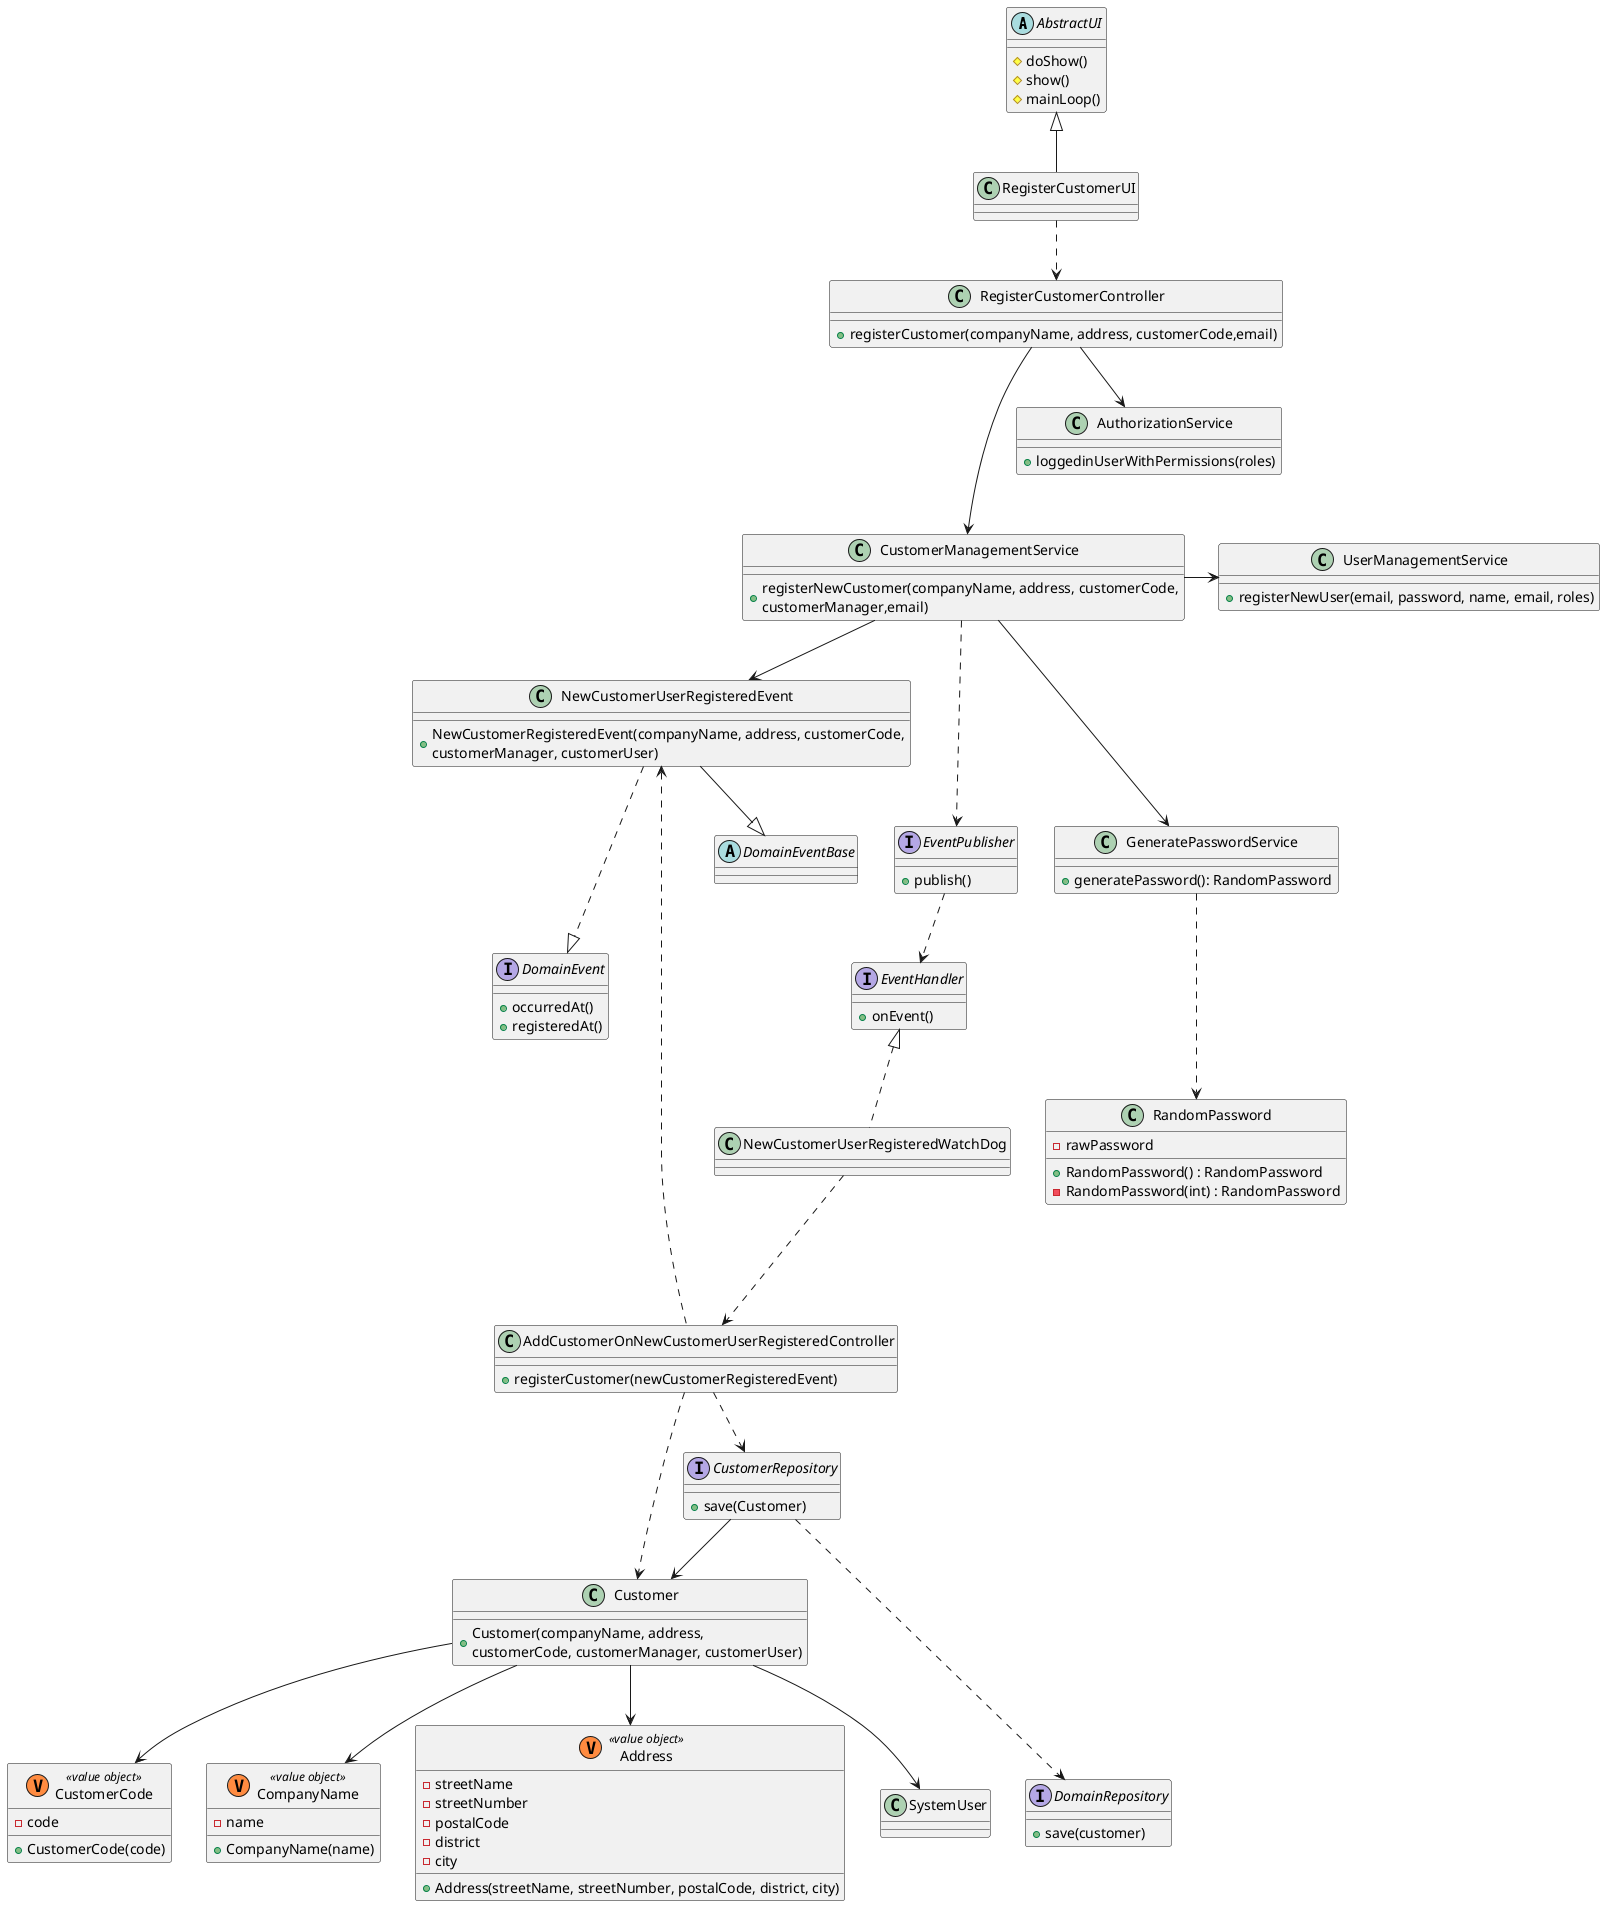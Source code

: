 @startuml



abstract class AbstractUI {
    # doShow()
    # show()
    # mainLoop()
}

class AuthorizationService {
    + loggedinUserWithPermissions(roles)
}

class UserManagementService {
    + registerNewUser(email, password, name, email, roles)
}
class CustomerManagementService {
    +  registerNewCustomer(companyName, address, customerCode,\ncustomerManager,email)
}

interface EventPublisher{
    + publish()
}
interface EventHandler{
    + onEvent()
}
interface DomainEvent{
    + occurredAt()
    + registeredAt()
}
interface DomainRepository{
+ save(customer)
}



class RegisterCustomerUI {

}

class RegisterCustomerController{
+ registerCustomer(companyName, address, customerCode,email)
}
class AddCustomerOnNewCustomerUserRegisteredController{
+ registerCustomer(newCustomerRegisteredEvent)
}
class GeneratePasswordService {
+ generatePassword(): RandomPassword
}

class RandomPassword{
- rawPassword
+ RandomPassword() : RandomPassword
- RandomPassword(int) : RandomPassword
}

class Customer{
+ Customer(companyName, address,\ncustomerCode, customerManager, customerUser)
}


interface CustomerRepository {
+ save(Customer)
}
class CustomerCode <<(V,#FF8B40) value object>>  {
- code
+ CustomerCode(code)
}
class CompanyName <<(V,#FF8B40) value object>> {
- name
+ CompanyName(name)
}
class Address <<(V,#FF8B40) value object>> {
- streetName
- streetNumber
- postalCode
- district
- city
+ Address(streetName, streetNumber, postalCode, district, city)
}
class NewCustomerUserRegisteredEvent{
+ NewCustomerRegisteredEvent(companyName, address, customerCode,\ncustomerManager, customerUser)
}
abstract class DomainEventBase {
}
class NewCustomerUserRegisteredWatchDog{
}

class SystemUser{
}

AbstractUI <|-- RegisterCustomerUI
RegisterCustomerUI .-> RegisterCustomerController


NewCustomerUserRegisteredEvent --|> DomainEventBase
NewCustomerUserRegisteredEvent .--|> DomainEvent

NewCustomerUserRegisteredWatchDog .-up|> EventHandler
NewCustomerUserRegisteredWatchDog .--> AddCustomerOnNewCustomerUserRegisteredController
EventPublisher .-> EventHandler
Customer --> CompanyName
Customer --> CustomerCode
Customer --> Address
Customer --> SystemUser
CustomerRepository .--> DomainRepository
CustomerRepository --> Customer

RegisterCustomerController --> AuthorizationService
CustomerManagementService -> UserManagementService
RegisterCustomerController ---> CustomerManagementService
CustomerManagementService ---> GeneratePasswordService
CustomerManagementService --> NewCustomerUserRegisteredEvent
CustomerManagementService .--> EventPublisher

GeneratePasswordService .--> RandomPassword
AddCustomerOnNewCustomerUserRegisteredController .-up-> NewCustomerUserRegisteredEvent
AddCustomerOnNewCustomerUserRegisteredController .-> Customer
AddCustomerOnNewCustomerUserRegisteredController .-> CustomerRepository





@enduml